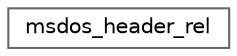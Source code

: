digraph "Graphical Class Hierarchy"
{
 // LATEX_PDF_SIZE
  bgcolor="transparent";
  edge [fontname=Helvetica,fontsize=10,labelfontname=Helvetica,labelfontsize=10];
  node [fontname=Helvetica,fontsize=10,shape=box,height=0.2,width=0.4];
  rankdir="LR";
  Node0 [id="Node000000",label="msdos_header_rel",height=0.2,width=0.4,color="grey40", fillcolor="white", style="filled",URL="$struct_c_o_f_f_i_1_1msdos__header__rel.html",tooltip=" "];
}
